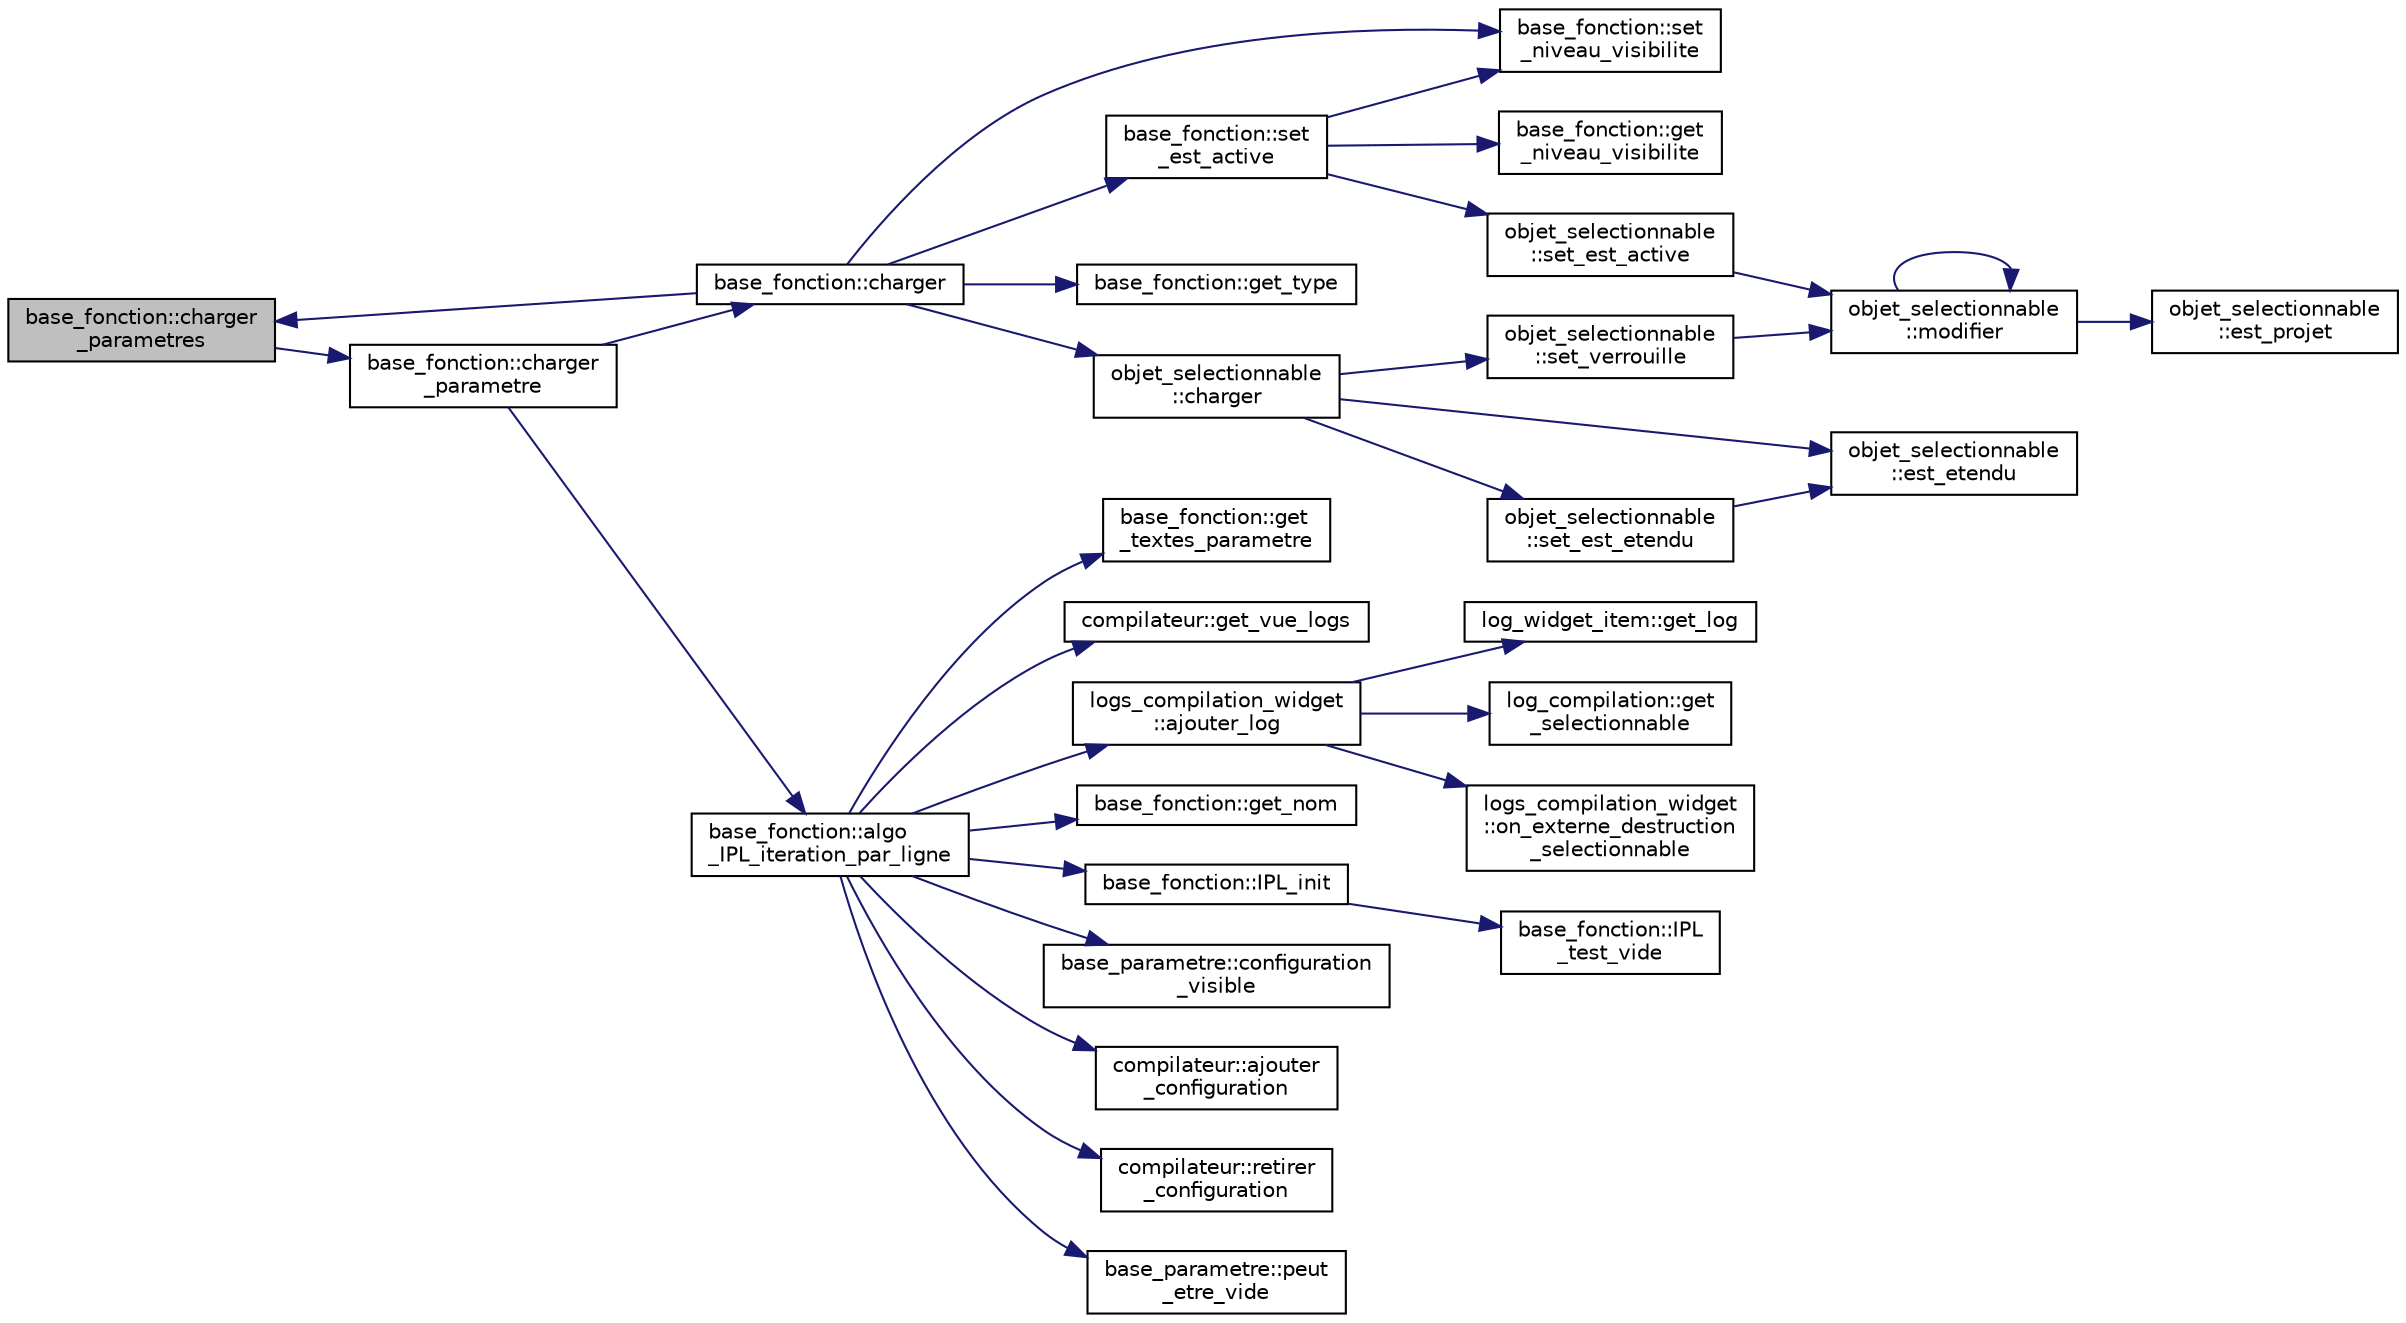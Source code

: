 digraph "base_fonction::charger_parametres"
{
  edge [fontname="Helvetica",fontsize="10",labelfontname="Helvetica",labelfontsize="10"];
  node [fontname="Helvetica",fontsize="10",shape=record];
  rankdir="LR";
  Node83 [label="base_fonction::charger\l_parametres",height=0.2,width=0.4,color="black", fillcolor="grey75", style="filled", fontcolor="black"];
  Node83 -> Node84 [color="midnightblue",fontsize="10",style="solid",fontname="Helvetica"];
  Node84 [label="base_fonction::charger\l_parametre",height=0.2,width=0.4,color="black", fillcolor="white", style="filled",URL="$classbase__fonction.html#a46971e37a472f45a8031be6e8aec15f2",tooltip="Charge un paramètre à partir d&#39;une source xml donnée. "];
  Node84 -> Node85 [color="midnightblue",fontsize="10",style="solid",fontname="Helvetica"];
  Node85 [label="base_fonction::charger",height=0.2,width=0.4,color="black", fillcolor="white", style="filled",URL="$classbase__fonction.html#a693965131515a05876dd55562cba2757",tooltip="Charge la fonction à partir d&#39;une source xml donnée. "];
  Node85 -> Node86 [color="midnightblue",fontsize="10",style="solid",fontname="Helvetica"];
  Node86 [label="base_fonction::set\l_niveau_visibilite",height=0.2,width=0.4,color="black", fillcolor="white", style="filled",URL="$classbase__fonction.html#aac434731c9e5d95398d3baae6c74d447",tooltip="Initialise le niveau de visibilité de la fonction. "];
  Node85 -> Node87 [color="midnightblue",fontsize="10",style="solid",fontname="Helvetica"];
  Node87 [label="base_fonction::set\l_est_active",height=0.2,width=0.4,color="black", fillcolor="white", style="filled",URL="$classbase__fonction.html#a58252a04c7afea216c29d13132b0d6a2",tooltip="Initialise l&#39;activation de la fonction. "];
  Node87 -> Node88 [color="midnightblue",fontsize="10",style="solid",fontname="Helvetica"];
  Node88 [label="base_fonction::get\l_niveau_visibilite",height=0.2,width=0.4,color="black", fillcolor="white", style="filled",URL="$classbase__fonction.html#aad1c92b3ed0b589ba58323132ab4aae7",tooltip="Accesseur du niveau de visibilité de la fonction. "];
  Node87 -> Node86 [color="midnightblue",fontsize="10",style="solid",fontname="Helvetica"];
  Node87 -> Node89 [color="midnightblue",fontsize="10",style="solid",fontname="Helvetica"];
  Node89 [label="objet_selectionnable\l::set_est_active",height=0.2,width=0.4,color="black", fillcolor="white", style="filled",URL="$classobjet__selectionnable.html#acb1bf63e061079a402c929ce346b0b22",tooltip="Initialise l&#39;état d&#39;activation de l&#39;objet. "];
  Node89 -> Node90 [color="midnightblue",fontsize="10",style="solid",fontname="Helvetica"];
  Node90 [label="objet_selectionnable\l::modifier",height=0.2,width=0.4,color="black", fillcolor="white", style="filled",URL="$classobjet__selectionnable.html#a9f76b8e89231a79c3fc840af874bd868",tooltip="Modifie l&#39;objet. "];
  Node90 -> Node91 [color="midnightblue",fontsize="10",style="solid",fontname="Helvetica"];
  Node91 [label="objet_selectionnable\l::est_projet",height=0.2,width=0.4,color="black", fillcolor="white", style="filled",URL="$classobjet__selectionnable.html#a49ea1a29523e46f099896477a2b43eaa",tooltip="Indique si l&#39;objet est un projet. "];
  Node90 -> Node90 [color="midnightblue",fontsize="10",style="solid",fontname="Helvetica"];
  Node85 -> Node92 [color="midnightblue",fontsize="10",style="solid",fontname="Helvetica"];
  Node92 [label="base_fonction::get_type",height=0.2,width=0.4,color="black", fillcolor="white", style="filled",URL="$classbase__fonction.html#a8ed620b54f5ef377c2593952eafd6ad9",tooltip="Accesseur du type de la fonction. "];
  Node85 -> Node93 [color="midnightblue",fontsize="10",style="solid",fontname="Helvetica"];
  Node93 [label="objet_selectionnable\l::charger",height=0.2,width=0.4,color="black", fillcolor="white", style="filled",URL="$classobjet__selectionnable.html#a8f3ce3c0cf4e85da9115b7517f9e0e2d",tooltip="Charge l&#39;objet à partir d&#39;une source xml donnée. "];
  Node93 -> Node94 [color="midnightblue",fontsize="10",style="solid",fontname="Helvetica"];
  Node94 [label="objet_selectionnable\l::est_etendu",height=0.2,width=0.4,color="black", fillcolor="white", style="filled",URL="$classobjet__selectionnable.html#af1e714963d861a9895ff590531396707",tooltip="Indique si l&#39;objet est étendu. "];
  Node93 -> Node95 [color="midnightblue",fontsize="10",style="solid",fontname="Helvetica"];
  Node95 [label="objet_selectionnable\l::set_est_etendu",height=0.2,width=0.4,color="black", fillcolor="white", style="filled",URL="$classobjet__selectionnable.html#aafef1c588ce9d5f7956c321799986b9b",tooltip="Initialise l&#39;état étendu de l&#39;objet. "];
  Node95 -> Node94 [color="midnightblue",fontsize="10",style="solid",fontname="Helvetica"];
  Node93 -> Node96 [color="midnightblue",fontsize="10",style="solid",fontname="Helvetica"];
  Node96 [label="objet_selectionnable\l::set_verrouille",height=0.2,width=0.4,color="black", fillcolor="white", style="filled",URL="$classobjet__selectionnable.html#a5d39343f43293805a0b60e8520687d87",tooltip="Initialise l&#39;état de verrouillage de l&#39;objet. "];
  Node96 -> Node90 [color="midnightblue",fontsize="10",style="solid",fontname="Helvetica"];
  Node85 -> Node83 [color="midnightblue",fontsize="10",style="solid",fontname="Helvetica"];
  Node84 -> Node97 [color="midnightblue",fontsize="10",style="solid",fontname="Helvetica"];
  Node97 [label="base_fonction::algo\l_IPL_iteration_par_ligne",height=0.2,width=0.4,color="black", fillcolor="white", style="filled",URL="$classbase__fonction.html#ababd7f4bc8e68d8b327715d7134333c5",tooltip="Algorithme d&#39;exécution selon un parametre donné dans le cas : itération sur chaque ligne..."];
  Node97 -> Node98 [color="midnightblue",fontsize="10",style="solid",fontname="Helvetica"];
  Node98 [label="base_fonction::get\l_textes_parametre",height=0.2,width=0.4,color="black", fillcolor="white", style="filled",URL="$classbase__fonction.html#ab3e88cf042d00d3aaa21e6cdbe8dcadd",tooltip="Retourne le texte d&#39;un paramètre donné. "];
  Node97 -> Node99 [color="midnightblue",fontsize="10",style="solid",fontname="Helvetica"];
  Node99 [label="compilateur::get_vue_logs",height=0.2,width=0.4,color="black", fillcolor="white", style="filled",URL="$classcompilateur.html#a082b5dae21b0b539a159e180164a5f7c",tooltip="Accesseur du widget de la vue des logs. "];
  Node97 -> Node100 [color="midnightblue",fontsize="10",style="solid",fontname="Helvetica"];
  Node100 [label="logs_compilation_widget\l::ajouter_log",height=0.2,width=0.4,color="black", fillcolor="white", style="filled",URL="$classlogs__compilation__widget.html#a51fcc25d77ca9beafc2721d9c84f07a7",tooltip="Ajoute un log à la liste des logs. "];
  Node100 -> Node101 [color="midnightblue",fontsize="10",style="solid",fontname="Helvetica"];
  Node101 [label="log_widget_item::get_log",height=0.2,width=0.4,color="black", fillcolor="white", style="filled",URL="$classlog__widget__item.html#a50885aa7f8b31392370fe1dafe982a62",tooltip="Accesseur du log associé. "];
  Node100 -> Node102 [color="midnightblue",fontsize="10",style="solid",fontname="Helvetica"];
  Node102 [label="log_compilation::get\l_selectionnable",height=0.2,width=0.4,color="black", fillcolor="white", style="filled",URL="$classlog__compilation.html#a33648aa43d6eac93335fbf032c581f67",tooltip="Accesseur de l&#39;objet associé. "];
  Node100 -> Node103 [color="midnightblue",fontsize="10",style="solid",fontname="Helvetica"];
  Node103 [label="logs_compilation_widget\l::on_externe_destruction\l_selectionnable",height=0.2,width=0.4,color="black", fillcolor="white", style="filled",URL="$classlogs__compilation__widget.html#aa1e59554cb81d84ad0cd4245b166b2df",tooltip="Fonction appelée lors de la destruction d&#39;un objet sélectionnable. "];
  Node97 -> Node104 [color="midnightblue",fontsize="10",style="solid",fontname="Helvetica"];
  Node104 [label="base_fonction::get_nom",height=0.2,width=0.4,color="black", fillcolor="white", style="filled",URL="$classbase__fonction.html#aa184addbc0e71b3fd255b2f0b9e7c99e",tooltip="Accesseur du nom de la fonction. "];
  Node97 -> Node105 [color="midnightblue",fontsize="10",style="solid",fontname="Helvetica"];
  Node105 [label="base_fonction::IPL_init",height=0.2,width=0.4,color="black", fillcolor="white", style="filled",URL="$classbase__fonction.html#a7611e9aa84e892b9adbe0404bb1792af",tooltip="Initialise l&#39;itérateur d&#39;un paramètre donné pour l&#39;algorithme IPL. "];
  Node105 -> Node106 [color="midnightblue",fontsize="10",style="solid",fontname="Helvetica"];
  Node106 [label="base_fonction::IPL\l_test_vide",height=0.2,width=0.4,color="black", fillcolor="white", style="filled",URL="$classbase__fonction.html#a7d0c7adda132ef307c76fdc79a82f747",tooltip="Teste si un paramètre donné est vide pour l&#39;algorithme IPL. "];
  Node97 -> Node107 [color="midnightblue",fontsize="10",style="solid",fontname="Helvetica"];
  Node107 [label="base_parametre::configuration\l_visible",height=0.2,width=0.4,color="black", fillcolor="white", style="filled",URL="$classbase__parametre.html#a76d6b70f40b18a33f0b0a56e85782a8d",tooltip="Indique si le paramètre est visible dans la configuration. "];
  Node97 -> Node108 [color="midnightblue",fontsize="10",style="solid",fontname="Helvetica"];
  Node108 [label="compilateur::ajouter\l_configuration",height=0.2,width=0.4,color="black", fillcolor="white", style="filled",URL="$classcompilateur.html#accedd70b3a5d0cec2ce83fee43a7f160",tooltip="Ajoute une configuration à un couple (fonction, parametre). "];
  Node97 -> Node109 [color="midnightblue",fontsize="10",style="solid",fontname="Helvetica"];
  Node109 [label="compilateur::retirer\l_configuration",height=0.2,width=0.4,color="black", fillcolor="white", style="filled",URL="$classcompilateur.html#a3a044cc8ed2205d842ed8adadf090179",tooltip="Efface la configuration d&#39;un couple (fonction/parametre). "];
  Node97 -> Node110 [color="midnightblue",fontsize="10",style="solid",fontname="Helvetica"];
  Node110 [label="base_parametre::peut\l_etre_vide",height=0.2,width=0.4,color="black", fillcolor="white", style="filled",URL="$classbase__parametre.html#a2dbb9f9ff56f58c7169e2f628eb8d8e3",tooltip="Indique si le paramètre peut être vide. "];
}
